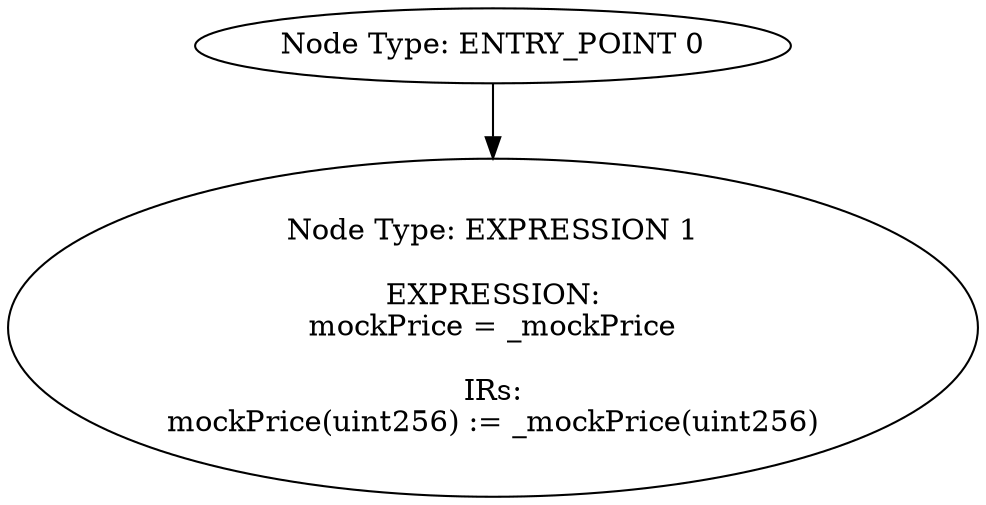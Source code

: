 digraph{
0[label="Node Type: ENTRY_POINT 0
"];
0->1;
1[label="Node Type: EXPRESSION 1

EXPRESSION:
mockPrice = _mockPrice

IRs:
mockPrice(uint256) := _mockPrice(uint256)"];
}
